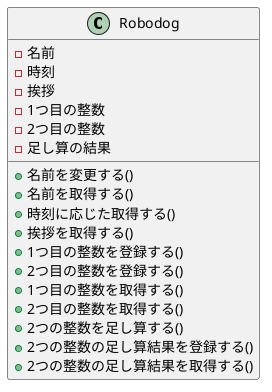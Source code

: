 @startuml .

class Robodog {
  - 名前
  - 時刻
  ' 挨拶はdictで管理
  - 挨拶
  - 1つ目の整数
  - 2つ目の整数
  - 足し算の結果

  + 名前を変更する()
  + 名前を取得する()
  + 時刻に応じた取得する()
  + 挨拶を取得する()
  + 1つ目の整数を登録する()
  + 2つ目の整数を登録する()
  + 1つ目の整数を取得する()
  + 2つ目の整数を取得する()
  + 2つの整数を足し算する()
  + 2つの整数の足し算結果を登録する()
  + 2つの整数の足し算結果を取得する()
}

@enduml